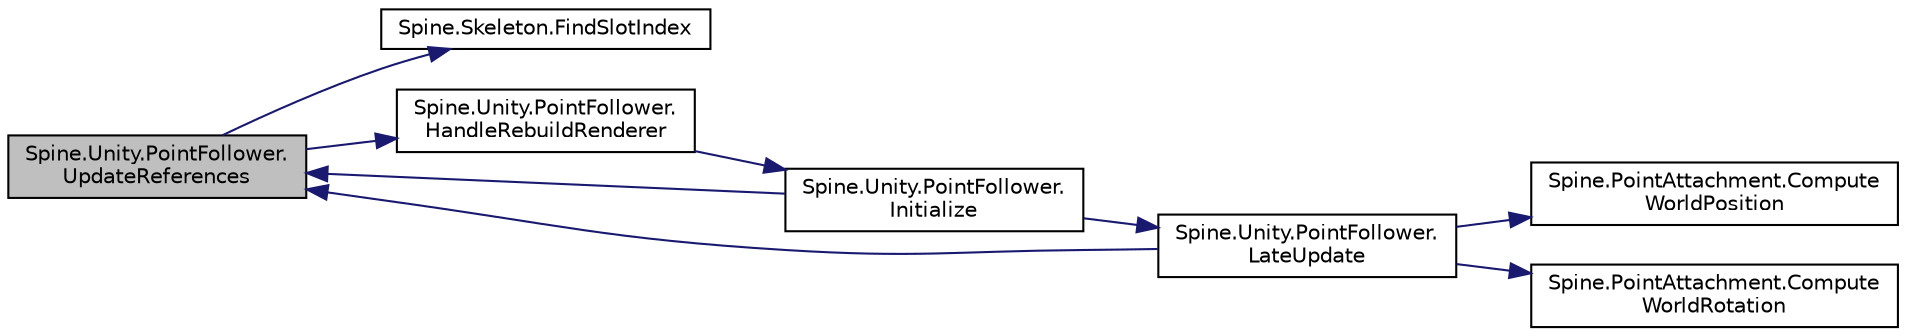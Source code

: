 digraph "Spine.Unity.PointFollower.UpdateReferences"
{
 // LATEX_PDF_SIZE
  edge [fontname="Helvetica",fontsize="10",labelfontname="Helvetica",labelfontsize="10"];
  node [fontname="Helvetica",fontsize="10",shape=record];
  rankdir="LR";
  Node1 [label="Spine.Unity.PointFollower.\lUpdateReferences",height=0.2,width=0.4,color="black", fillcolor="grey75", style="filled", fontcolor="black",tooltip=" "];
  Node1 -> Node2 [color="midnightblue",fontsize="10",style="solid",fontname="Helvetica"];
  Node2 [label="Spine.Skeleton.FindSlotIndex",height=0.2,width=0.4,color="black", fillcolor="white", style="filled",URL="$class_spine_1_1_skeleton.html#ab89442a0b2114e2f9f3da38efcef210d",tooltip="-1 if the bone was not found."];
  Node1 -> Node3 [color="midnightblue",fontsize="10",style="solid",fontname="Helvetica"];
  Node3 [label="Spine.Unity.PointFollower.\lHandleRebuildRenderer",height=0.2,width=0.4,color="black", fillcolor="white", style="filled",URL="$class_spine_1_1_unity_1_1_point_follower.html#a13504442c1380d0fb86c690b20e37312",tooltip=" "];
  Node3 -> Node4 [color="midnightblue",fontsize="10",style="solid",fontname="Helvetica"];
  Node4 [label="Spine.Unity.PointFollower.\lInitialize",height=0.2,width=0.4,color="black", fillcolor="white", style="filled",URL="$class_spine_1_1_unity_1_1_point_follower.html#a69f6add14f83be49f5c5b97c6763fa03",tooltip=" "];
  Node4 -> Node5 [color="midnightblue",fontsize="10",style="solid",fontname="Helvetica"];
  Node5 [label="Spine.Unity.PointFollower.\lLateUpdate",height=0.2,width=0.4,color="black", fillcolor="white", style="filled",URL="$class_spine_1_1_unity_1_1_point_follower.html#a2c50158c9153fd1a6894f31876bf07d9",tooltip=" "];
  Node5 -> Node6 [color="midnightblue",fontsize="10",style="solid",fontname="Helvetica"];
  Node6 [label="Spine.PointAttachment.Compute\lWorldPosition",height=0.2,width=0.4,color="black", fillcolor="white", style="filled",URL="$class_spine_1_1_point_attachment.html#af707129ef2f4326fa176b55c8944d2a4",tooltip=" "];
  Node5 -> Node7 [color="midnightblue",fontsize="10",style="solid",fontname="Helvetica"];
  Node7 [label="Spine.PointAttachment.Compute\lWorldRotation",height=0.2,width=0.4,color="black", fillcolor="white", style="filled",URL="$class_spine_1_1_point_attachment.html#a62471f0abf986ae7b095152a17ae5f99",tooltip=" "];
  Node5 -> Node1 [color="midnightblue",fontsize="10",style="solid",fontname="Helvetica"];
  Node4 -> Node1 [color="midnightblue",fontsize="10",style="solid",fontname="Helvetica"];
}
